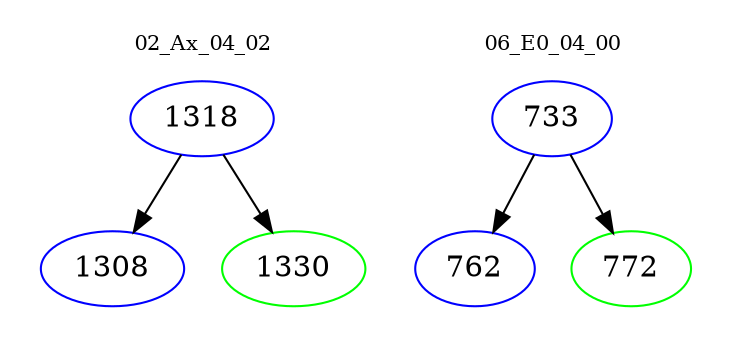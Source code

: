 digraph{
subgraph cluster_0 {
color = white
label = "02_Ax_04_02";
fontsize=10;
T0_1318 [label="1318", color="blue"]
T0_1318 -> T0_1308 [color="black"]
T0_1308 [label="1308", color="blue"]
T0_1318 -> T0_1330 [color="black"]
T0_1330 [label="1330", color="green"]
}
subgraph cluster_1 {
color = white
label = "06_E0_04_00";
fontsize=10;
T1_733 [label="733", color="blue"]
T1_733 -> T1_762 [color="black"]
T1_762 [label="762", color="blue"]
T1_733 -> T1_772 [color="black"]
T1_772 [label="772", color="green"]
}
}
